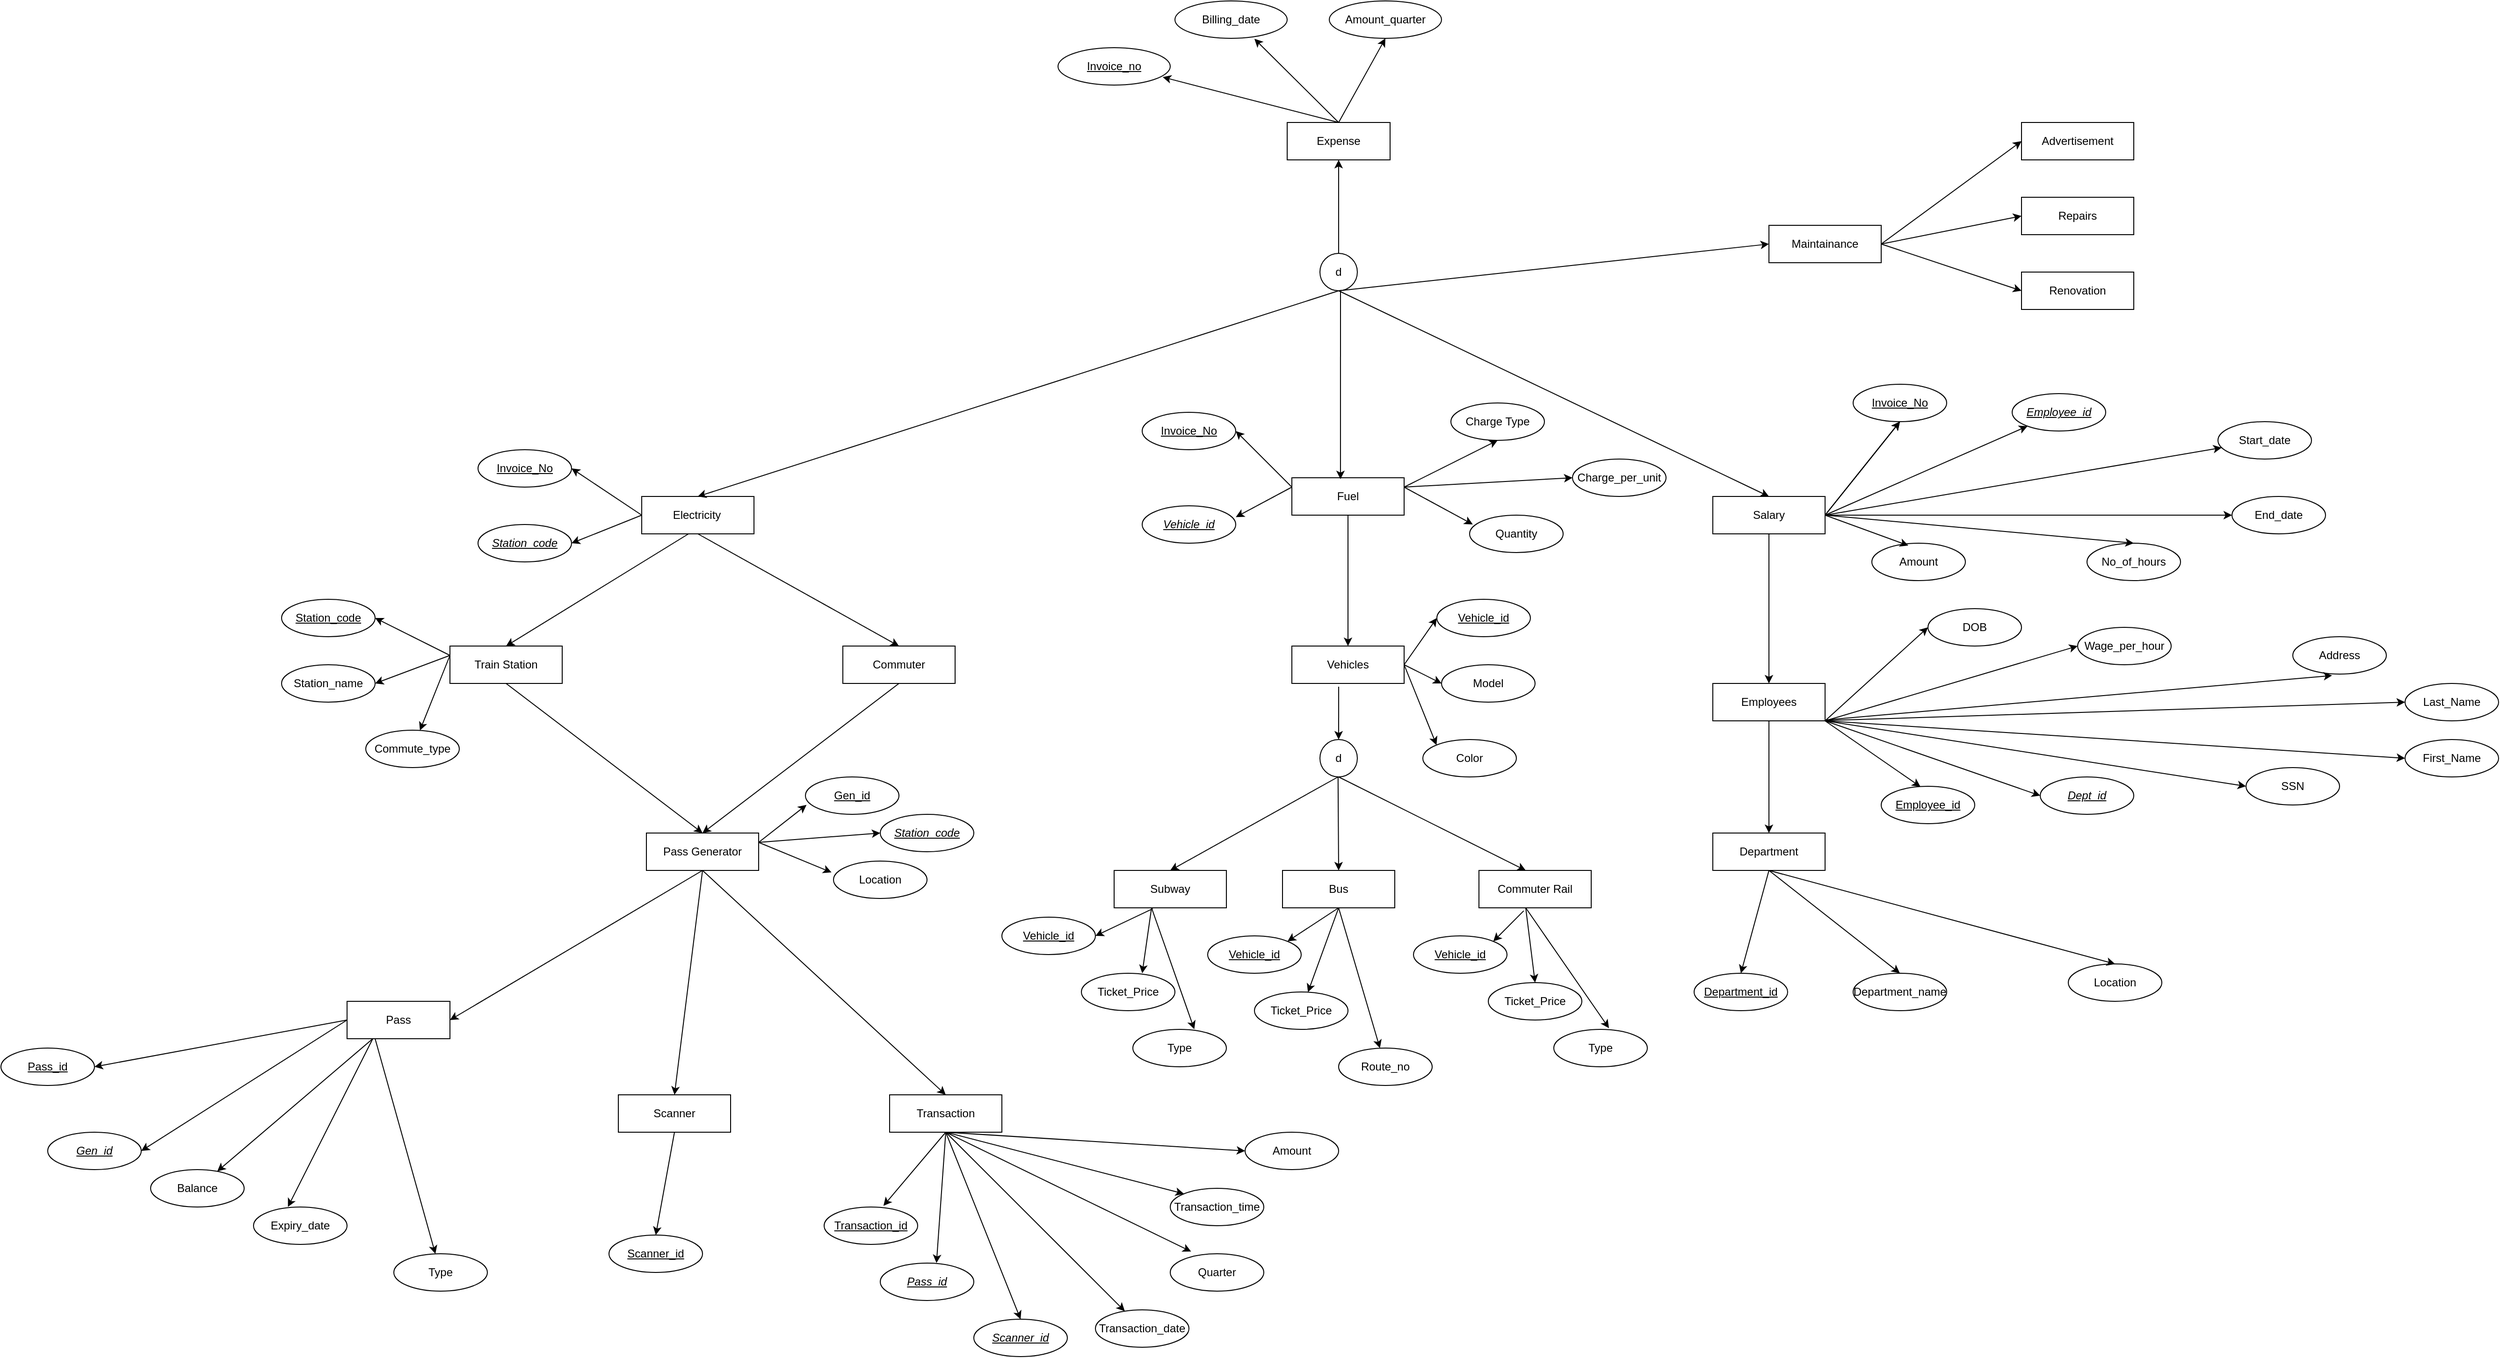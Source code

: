 <mxfile version="20.8.20" type="device"><diagram id="R2lEEEUBdFMjLlhIrx00" name="Page-1"><mxGraphModel dx="5874" dy="1771" grid="1" gridSize="10" guides="1" tooltips="1" connect="1" arrows="1" fold="1" page="1" pageScale="1" pageWidth="850" pageHeight="1100" math="0" shadow="0" extFonts="Permanent Marker^https://fonts.googleapis.com/css?family=Permanent+Marker"><root><mxCell id="0"/><mxCell id="1" parent="0"/><mxCell id="gDrKsSfGyKPNnBH46Dhy-42" value="" style="edgeStyle=orthogonalEdgeStyle;rounded=0;orthogonalLoop=1;jettySize=auto;html=1;" edge="1" parent="1" source="gDrKsSfGyKPNnBH46Dhy-2" target="gDrKsSfGyKPNnBH46Dhy-12"><mxGeometry relative="1" as="geometry"/></mxCell><mxCell id="gDrKsSfGyKPNnBH46Dhy-2" value="Salary" style="rounded=0;whiteSpace=wrap;html=1;" vertex="1" parent="1"><mxGeometry x="720" y="560" width="120" height="40" as="geometry"/></mxCell><mxCell id="gDrKsSfGyKPNnBH46Dhy-48" value="" style="edgeStyle=orthogonalEdgeStyle;rounded=0;orthogonalLoop=1;jettySize=auto;html=1;" edge="1" parent="1" source="gDrKsSfGyKPNnBH46Dhy-3" target="gDrKsSfGyKPNnBH46Dhy-11"><mxGeometry relative="1" as="geometry"/></mxCell><mxCell id="gDrKsSfGyKPNnBH46Dhy-3" value="Fuel" style="rounded=0;whiteSpace=wrap;html=1;" vertex="1" parent="1"><mxGeometry x="270" y="540" width="120" height="40" as="geometry"/></mxCell><mxCell id="gDrKsSfGyKPNnBH46Dhy-4" value="Electricity&lt;span style=&quot;white-space: pre;&quot;&gt;&#9;&lt;/span&gt;" style="rounded=0;whiteSpace=wrap;html=1;" vertex="1" parent="1"><mxGeometry x="-425" y="560" width="120" height="40" as="geometry"/></mxCell><mxCell id="gDrKsSfGyKPNnBH46Dhy-5" value="Maintainance" style="whiteSpace=wrap;html=1;" vertex="1" parent="1"><mxGeometry x="780" y="270" width="120" height="40" as="geometry"/></mxCell><mxCell id="gDrKsSfGyKPNnBH46Dhy-6" value="Train Station" style="rounded=0;whiteSpace=wrap;html=1;" vertex="1" parent="1"><mxGeometry x="-630" y="720" width="120" height="40" as="geometry"/></mxCell><mxCell id="gDrKsSfGyKPNnBH46Dhy-7" value="Commuter" style="rounded=0;whiteSpace=wrap;html=1;" vertex="1" parent="1"><mxGeometry x="-210" y="720" width="120" height="40" as="geometry"/></mxCell><mxCell id="gDrKsSfGyKPNnBH46Dhy-11" value="Vehicles" style="rounded=0;whiteSpace=wrap;html=1;" vertex="1" parent="1"><mxGeometry x="270" y="720" width="120" height="40" as="geometry"/></mxCell><mxCell id="gDrKsSfGyKPNnBH46Dhy-13" value="Commuter Rail" style="rounded=0;whiteSpace=wrap;html=1;" vertex="1" parent="1"><mxGeometry x="470" y="960" width="120" height="40" as="geometry"/></mxCell><mxCell id="gDrKsSfGyKPNnBH46Dhy-14" value="Bus" style="rounded=0;whiteSpace=wrap;html=1;" vertex="1" parent="1"><mxGeometry x="260" y="960" width="120" height="40" as="geometry"/></mxCell><mxCell id="gDrKsSfGyKPNnBH46Dhy-15" value="Subway" style="rounded=0;whiteSpace=wrap;html=1;" vertex="1" parent="1"><mxGeometry x="80" y="960" width="120" height="40" as="geometry"/></mxCell><mxCell id="gDrKsSfGyKPNnBH46Dhy-17" value="Department" style="whiteSpace=wrap;html=1;" vertex="1" parent="1"><mxGeometry x="720" y="920" width="120" height="40" as="geometry"/></mxCell><mxCell id="gDrKsSfGyKPNnBH46Dhy-18" value="Pass Generator" style="rounded=0;whiteSpace=wrap;html=1;" vertex="1" parent="1"><mxGeometry x="-420" y="920" width="120" height="40" as="geometry"/></mxCell><mxCell id="gDrKsSfGyKPNnBH46Dhy-19" value="Scanner" style="rounded=0;whiteSpace=wrap;html=1;" vertex="1" parent="1"><mxGeometry x="-450" y="1200" width="120" height="40" as="geometry"/></mxCell><mxCell id="gDrKsSfGyKPNnBH46Dhy-20" value="Transaction" style="rounded=0;whiteSpace=wrap;html=1;" vertex="1" parent="1"><mxGeometry x="-160" y="1200" width="120" height="40" as="geometry"/></mxCell><mxCell id="gDrKsSfGyKPNnBH46Dhy-22" value="Renovation" style="whiteSpace=wrap;html=1;" vertex="1" parent="1"><mxGeometry x="1050" y="320" width="120" height="40" as="geometry"/></mxCell><mxCell id="gDrKsSfGyKPNnBH46Dhy-23" value="Repairs" style="whiteSpace=wrap;html=1;" vertex="1" parent="1"><mxGeometry x="1050" y="240" width="120" height="40" as="geometry"/></mxCell><mxCell id="gDrKsSfGyKPNnBH46Dhy-24" value="Advertisement" style="whiteSpace=wrap;html=1;" vertex="1" parent="1"><mxGeometry x="1050" y="160" width="120" height="40" as="geometry"/></mxCell><mxCell id="gDrKsSfGyKPNnBH46Dhy-25" value="d" style="ellipse;whiteSpace=wrap;html=1;aspect=fixed;" vertex="1" parent="1"><mxGeometry x="300" y="300" width="40" height="40" as="geometry"/></mxCell><mxCell id="gDrKsSfGyKPNnBH46Dhy-26" value="" style="endArrow=classic;html=1;rounded=0;exitX=0.5;exitY=0;exitDx=0;exitDy=0;entryX=0.5;entryY=1;entryDx=0;entryDy=0;" edge="1" parent="1" source="gDrKsSfGyKPNnBH46Dhy-25" target="gDrKsSfGyKPNnBH46Dhy-1"><mxGeometry width="50" height="50" relative="1" as="geometry"><mxPoint x="460" y="600" as="sourcePoint"/><mxPoint x="320" y="280" as="targetPoint"/></mxGeometry></mxCell><mxCell id="gDrKsSfGyKPNnBH46Dhy-27" value="" style="endArrow=classic;html=1;rounded=0;exitX=0.5;exitY=1;exitDx=0;exitDy=0;entryX=0.5;entryY=0;entryDx=0;entryDy=0;" edge="1" parent="1" source="gDrKsSfGyKPNnBH46Dhy-25" target="gDrKsSfGyKPNnBH46Dhy-4"><mxGeometry width="50" height="50" relative="1" as="geometry"><mxPoint x="460" y="600" as="sourcePoint"/><mxPoint x="510" y="550" as="targetPoint"/></mxGeometry></mxCell><mxCell id="gDrKsSfGyKPNnBH46Dhy-28" value="" style="endArrow=classic;html=1;rounded=0;entryX=0.433;entryY=0.037;entryDx=0;entryDy=0;entryPerimeter=0;" edge="1" parent="1" target="gDrKsSfGyKPNnBH46Dhy-3"><mxGeometry width="50" height="50" relative="1" as="geometry"><mxPoint x="322" y="340" as="sourcePoint"/><mxPoint x="510" y="550" as="targetPoint"/></mxGeometry></mxCell><mxCell id="gDrKsSfGyKPNnBH46Dhy-29" value="" style="endArrow=classic;html=1;rounded=0;exitX=0.5;exitY=1;exitDx=0;exitDy=0;entryX=0.5;entryY=0;entryDx=0;entryDy=0;" edge="1" parent="1" source="gDrKsSfGyKPNnBH46Dhy-25" target="gDrKsSfGyKPNnBH46Dhy-2"><mxGeometry width="50" height="50" relative="1" as="geometry"><mxPoint x="460" y="600" as="sourcePoint"/><mxPoint x="510" y="550" as="targetPoint"/></mxGeometry></mxCell><mxCell id="gDrKsSfGyKPNnBH46Dhy-30" value="" style="endArrow=classic;html=1;rounded=0;exitX=0.417;exitY=1;exitDx=0;exitDy=0;exitPerimeter=0;entryX=0.5;entryY=0;entryDx=0;entryDy=0;" edge="1" parent="1" source="gDrKsSfGyKPNnBH46Dhy-4" target="gDrKsSfGyKPNnBH46Dhy-6"><mxGeometry width="50" height="50" relative="1" as="geometry"><mxPoint x="460" y="690" as="sourcePoint"/><mxPoint x="510" y="640" as="targetPoint"/></mxGeometry></mxCell><mxCell id="gDrKsSfGyKPNnBH46Dhy-31" value="" style="endArrow=classic;html=1;rounded=0;exitX=0.5;exitY=1;exitDx=0;exitDy=0;entryX=0.5;entryY=0;entryDx=0;entryDy=0;" edge="1" parent="1" source="gDrKsSfGyKPNnBH46Dhy-4" target="gDrKsSfGyKPNnBH46Dhy-7"><mxGeometry width="50" height="50" relative="1" as="geometry"><mxPoint x="-156.04" y="600.48" as="sourcePoint"/><mxPoint x="-18" y="720" as="targetPoint"/></mxGeometry></mxCell><mxCell id="gDrKsSfGyKPNnBH46Dhy-32" value="" style="endArrow=classic;html=1;rounded=0;exitX=0.5;exitY=1;exitDx=0;exitDy=0;entryX=0.5;entryY=0;entryDx=0;entryDy=0;" edge="1" parent="1" source="gDrKsSfGyKPNnBH46Dhy-6" target="gDrKsSfGyKPNnBH46Dhy-18"><mxGeometry width="50" height="50" relative="1" as="geometry"><mxPoint x="-150" y="610" as="sourcePoint"/><mxPoint x="-250" y="730" as="targetPoint"/></mxGeometry></mxCell><mxCell id="gDrKsSfGyKPNnBH46Dhy-33" value="" style="endArrow=classic;html=1;rounded=0;exitX=0.5;exitY=1;exitDx=0;exitDy=0;entryX=0.5;entryY=0;entryDx=0;entryDy=0;" edge="1" parent="1" source="gDrKsSfGyKPNnBH46Dhy-7" target="gDrKsSfGyKPNnBH46Dhy-18"><mxGeometry width="50" height="50" relative="1" as="geometry"><mxPoint x="-20" y="760" as="sourcePoint"/><mxPoint x="-120" y="880" as="targetPoint"/></mxGeometry></mxCell><mxCell id="gDrKsSfGyKPNnBH46Dhy-35" value="" style="endArrow=classic;html=1;rounded=0;exitX=0.5;exitY=1;exitDx=0;exitDy=0;entryX=0.5;entryY=0;entryDx=0;entryDy=0;" edge="1" parent="1" source="gDrKsSfGyKPNnBH46Dhy-18" target="gDrKsSfGyKPNnBH46Dhy-20"><mxGeometry width="50" height="50" relative="1" as="geometry"><mxPoint x="-110" y="960" as="sourcePoint"/><mxPoint x="-230" y="1120" as="targetPoint"/></mxGeometry></mxCell><mxCell id="gDrKsSfGyKPNnBH46Dhy-36" value="d" style="ellipse;whiteSpace=wrap;html=1;aspect=fixed;" vertex="1" parent="1"><mxGeometry x="300" y="820" width="40" height="40" as="geometry"/></mxCell><mxCell id="gDrKsSfGyKPNnBH46Dhy-37" value="" style="endArrow=classic;html=1;rounded=0;exitX=0.417;exitY=1.088;exitDx=0;exitDy=0;exitPerimeter=0;entryX=0.5;entryY=0;entryDx=0;entryDy=0;" edge="1" parent="1" source="gDrKsSfGyKPNnBH46Dhy-11" target="gDrKsSfGyKPNnBH46Dhy-36"><mxGeometry width="50" height="50" relative="1" as="geometry"><mxPoint x="470" y="1010" as="sourcePoint"/><mxPoint x="520" y="960" as="targetPoint"/></mxGeometry></mxCell><mxCell id="gDrKsSfGyKPNnBH46Dhy-38" value="" style="endArrow=classic;html=1;rounded=0;exitX=0.417;exitY=1.088;exitDx=0;exitDy=0;exitPerimeter=0;entryX=0.5;entryY=0;entryDx=0;entryDy=0;" edge="1" parent="1" target="gDrKsSfGyKPNnBH46Dhy-14"><mxGeometry width="50" height="50" relative="1" as="geometry"><mxPoint x="319.38" y="860" as="sourcePoint"/><mxPoint x="319.38" y="916" as="targetPoint"/></mxGeometry></mxCell><mxCell id="gDrKsSfGyKPNnBH46Dhy-40" value="" style="endArrow=classic;html=1;rounded=0;exitX=0.417;exitY=1.088;exitDx=0;exitDy=0;exitPerimeter=0;entryX=0.5;entryY=0;entryDx=0;entryDy=0;" edge="1" parent="1" target="gDrKsSfGyKPNnBH46Dhy-15"><mxGeometry width="50" height="50" relative="1" as="geometry"><mxPoint x="319.38" y="860" as="sourcePoint"/><mxPoint x="319.38" y="916" as="targetPoint"/></mxGeometry></mxCell><mxCell id="gDrKsSfGyKPNnBH46Dhy-41" value="" style="endArrow=classic;html=1;rounded=0;" edge="1" parent="1"><mxGeometry width="50" height="50" relative="1" as="geometry"><mxPoint x="320" y="860" as="sourcePoint"/><mxPoint x="520" y="960" as="targetPoint"/></mxGeometry></mxCell><mxCell id="gDrKsSfGyKPNnBH46Dhy-43" value="" style="edgeStyle=orthogonalEdgeStyle;rounded=0;orthogonalLoop=1;jettySize=auto;html=1;entryX=0.5;entryY=0;entryDx=0;entryDy=0;startArrow=none;" edge="1" parent="1" source="gDrKsSfGyKPNnBH46Dhy-12" target="gDrKsSfGyKPNnBH46Dhy-17"><mxGeometry relative="1" as="geometry"><mxPoint x="779.38" y="760" as="sourcePoint"/><mxPoint x="779.38" y="880" as="targetPoint"/></mxGeometry></mxCell><mxCell id="gDrKsSfGyKPNnBH46Dhy-44" value="" style="endArrow=classic;html=1;rounded=0;exitX=0.5;exitY=1;exitDx=0;exitDy=0;entryX=0;entryY=0.5;entryDx=0;entryDy=0;" edge="1" parent="1" source="gDrKsSfGyKPNnBH46Dhy-25" target="gDrKsSfGyKPNnBH46Dhy-5"><mxGeometry width="50" height="50" relative="1" as="geometry"><mxPoint x="330" y="450" as="sourcePoint"/><mxPoint x="790" y="570" as="targetPoint"/></mxGeometry></mxCell><mxCell id="gDrKsSfGyKPNnBH46Dhy-45" value="" style="endArrow=classic;html=1;rounded=0;exitX=1;exitY=0.5;exitDx=0;exitDy=0;entryX=0;entryY=0.5;entryDx=0;entryDy=0;" edge="1" parent="1" source="gDrKsSfGyKPNnBH46Dhy-5" target="gDrKsSfGyKPNnBH46Dhy-24"><mxGeometry width="50" height="50" relative="1" as="geometry"><mxPoint x="470" y="580" as="sourcePoint"/><mxPoint x="520" y="530" as="targetPoint"/></mxGeometry></mxCell><mxCell id="gDrKsSfGyKPNnBH46Dhy-46" value="" style="endArrow=classic;html=1;rounded=0;exitX=1;exitY=0.5;exitDx=0;exitDy=0;entryX=0;entryY=0.5;entryDx=0;entryDy=0;" edge="1" parent="1" source="gDrKsSfGyKPNnBH46Dhy-5" target="gDrKsSfGyKPNnBH46Dhy-22"><mxGeometry width="50" height="50" relative="1" as="geometry"><mxPoint x="890" y="430" as="sourcePoint"/><mxPoint x="1010" y="310" as="targetPoint"/></mxGeometry></mxCell><mxCell id="gDrKsSfGyKPNnBH46Dhy-47" value="" style="endArrow=classic;html=1;rounded=0;entryX=0;entryY=0.5;entryDx=0;entryDy=0;exitX=1;exitY=0.5;exitDx=0;exitDy=0;" edge="1" parent="1" source="gDrKsSfGyKPNnBH46Dhy-5" target="gDrKsSfGyKPNnBH46Dhy-23"><mxGeometry width="50" height="50" relative="1" as="geometry"><mxPoint x="900" y="320" as="sourcePoint"/><mxPoint x="1020" y="320" as="targetPoint"/></mxGeometry></mxCell><mxCell id="gDrKsSfGyKPNnBH46Dhy-49" value="&lt;u&gt;Invoice_no&lt;/u&gt;" style="ellipse;whiteSpace=wrap;html=1;" vertex="1" parent="1"><mxGeometry x="20" y="80" width="120" height="40" as="geometry"/></mxCell><mxCell id="gDrKsSfGyKPNnBH46Dhy-50" value="Billing_date" style="ellipse;whiteSpace=wrap;html=1;" vertex="1" parent="1"><mxGeometry x="145" y="30" width="120" height="40" as="geometry"/></mxCell><mxCell id="gDrKsSfGyKPNnBH46Dhy-51" value="Amount_quarter" style="ellipse;whiteSpace=wrap;html=1;" vertex="1" parent="1"><mxGeometry x="310" y="30" width="120" height="40" as="geometry"/></mxCell><mxCell id="gDrKsSfGyKPNnBH46Dhy-56" value="" style="endArrow=classic;html=1;rounded=0;exitX=0.5;exitY=0;exitDx=0;exitDy=0;entryX=0.933;entryY=0.787;entryDx=0;entryDy=0;entryPerimeter=0;" edge="1" parent="1" source="gDrKsSfGyKPNnBH46Dhy-1" target="gDrKsSfGyKPNnBH46Dhy-49"><mxGeometry width="50" height="50" relative="1" as="geometry"><mxPoint x="400" y="330" as="sourcePoint"/><mxPoint x="450" y="280" as="targetPoint"/></mxGeometry></mxCell><mxCell id="gDrKsSfGyKPNnBH46Dhy-57" value="" style="endArrow=classic;html=1;rounded=0;entryX=0.708;entryY=1.012;entryDx=0;entryDy=0;entryPerimeter=0;exitX=0.5;exitY=0;exitDx=0;exitDy=0;" edge="1" parent="1" source="gDrKsSfGyKPNnBH46Dhy-1" target="gDrKsSfGyKPNnBH46Dhy-50"><mxGeometry width="50" height="50" relative="1" as="geometry"><mxPoint x="330" y="240" as="sourcePoint"/><mxPoint x="450" y="280" as="targetPoint"/></mxGeometry></mxCell><mxCell id="gDrKsSfGyKPNnBH46Dhy-58" value="" style="endArrow=classic;html=1;rounded=0;entryX=0.5;entryY=1;entryDx=0;entryDy=0;startArrow=none;exitX=0.5;exitY=0;exitDx=0;exitDy=0;" edge="1" parent="1" source="gDrKsSfGyKPNnBH46Dhy-1" target="gDrKsSfGyKPNnBH46Dhy-51"><mxGeometry width="50" height="50" relative="1" as="geometry"><mxPoint x="330" y="240" as="sourcePoint"/><mxPoint x="450" y="280" as="targetPoint"/></mxGeometry></mxCell><mxCell id="gDrKsSfGyKPNnBH46Dhy-60" value="&lt;u&gt;Department_id&lt;/u&gt;" style="ellipse;whiteSpace=wrap;html=1;" vertex="1" parent="1"><mxGeometry x="700" y="1070" width="100" height="40" as="geometry"/></mxCell><mxCell id="gDrKsSfGyKPNnBH46Dhy-63" value="Department_name" style="ellipse;whiteSpace=wrap;html=1;" vertex="1" parent="1"><mxGeometry x="870" y="1070" width="100" height="40" as="geometry"/></mxCell><mxCell id="gDrKsSfGyKPNnBH46Dhy-64" value="Location" style="ellipse;whiteSpace=wrap;html=1;" vertex="1" parent="1"><mxGeometry x="1100" y="1060" width="100" height="40" as="geometry"/></mxCell><mxCell id="gDrKsSfGyKPNnBH46Dhy-68" value="" style="endArrow=classic;html=1;rounded=0;exitX=0.5;exitY=1;exitDx=0;exitDy=0;entryX=0.5;entryY=0;entryDx=0;entryDy=0;" edge="1" parent="1" source="gDrKsSfGyKPNnBH46Dhy-17" target="gDrKsSfGyKPNnBH46Dhy-60"><mxGeometry width="50" height="50" relative="1" as="geometry"><mxPoint x="410" y="810" as="sourcePoint"/><mxPoint x="460" y="760" as="targetPoint"/></mxGeometry></mxCell><mxCell id="gDrKsSfGyKPNnBH46Dhy-69" value="" style="endArrow=classic;html=1;rounded=0;exitX=0.5;exitY=1;exitDx=0;exitDy=0;entryX=0.5;entryY=0;entryDx=0;entryDy=0;" edge="1" parent="1" source="gDrKsSfGyKPNnBH46Dhy-17" target="gDrKsSfGyKPNnBH46Dhy-63"><mxGeometry width="50" height="50" relative="1" as="geometry"><mxPoint x="790" y="930" as="sourcePoint"/><mxPoint x="780" y="1000" as="targetPoint"/></mxGeometry></mxCell><mxCell id="gDrKsSfGyKPNnBH46Dhy-70" value="" style="endArrow=classic;html=1;rounded=0;entryX=0.5;entryY=0;entryDx=0;entryDy=0;exitX=0.5;exitY=1;exitDx=0;exitDy=0;" edge="1" parent="1" source="gDrKsSfGyKPNnBH46Dhy-17" target="gDrKsSfGyKPNnBH46Dhy-64"><mxGeometry width="50" height="50" relative="1" as="geometry"><mxPoint x="780" y="920" as="sourcePoint"/><mxPoint x="895" y="970" as="targetPoint"/></mxGeometry></mxCell><mxCell id="gDrKsSfGyKPNnBH46Dhy-71" value="Address" style="ellipse;whiteSpace=wrap;html=1;" vertex="1" parent="1"><mxGeometry x="1340" y="710" width="100" height="40" as="geometry"/></mxCell><mxCell id="gDrKsSfGyKPNnBH46Dhy-72" value="Wage_per_hour" style="ellipse;whiteSpace=wrap;html=1;" vertex="1" parent="1"><mxGeometry x="1110" y="700" width="100" height="40" as="geometry"/></mxCell><mxCell id="gDrKsSfGyKPNnBH46Dhy-73" value="DOB" style="ellipse;whiteSpace=wrap;html=1;" vertex="1" parent="1"><mxGeometry x="950" y="680" width="100" height="40" as="geometry"/></mxCell><mxCell id="gDrKsSfGyKPNnBH46Dhy-74" value="Last_Name" style="ellipse;whiteSpace=wrap;html=1;" vertex="1" parent="1"><mxGeometry x="1460" y="760" width="100" height="40" as="geometry"/></mxCell><mxCell id="gDrKsSfGyKPNnBH46Dhy-75" value="First_Name" style="ellipse;whiteSpace=wrap;html=1;" vertex="1" parent="1"><mxGeometry x="1460" y="820" width="100" height="40" as="geometry"/></mxCell><mxCell id="gDrKsSfGyKPNnBH46Dhy-76" value="SSN" style="ellipse;whiteSpace=wrap;html=1;" vertex="1" parent="1"><mxGeometry x="1290" y="850" width="100" height="40" as="geometry"/></mxCell><mxCell id="gDrKsSfGyKPNnBH46Dhy-77" value="&lt;i&gt;&lt;u&gt;Dept_id&lt;/u&gt;&lt;/i&gt;" style="ellipse;whiteSpace=wrap;html=1;" vertex="1" parent="1"><mxGeometry x="1070" y="860" width="100" height="40" as="geometry"/></mxCell><mxCell id="gDrKsSfGyKPNnBH46Dhy-78" value="&lt;u&gt;Employee_id&lt;/u&gt;" style="ellipse;whiteSpace=wrap;html=1;" vertex="1" parent="1"><mxGeometry x="900" y="870" width="100" height="40" as="geometry"/></mxCell><mxCell id="gDrKsSfGyKPNnBH46Dhy-80" value="" style="endArrow=classic;html=1;rounded=0;exitX=1;exitY=1;exitDx=0;exitDy=0;entryX=0.42;entryY=0.013;entryDx=0;entryDy=0;entryPerimeter=0;" edge="1" parent="1" source="gDrKsSfGyKPNnBH46Dhy-12" target="gDrKsSfGyKPNnBH46Dhy-78"><mxGeometry width="50" height="50" relative="1" as="geometry"><mxPoint x="1230" y="790" as="sourcePoint"/><mxPoint x="1280" y="740" as="targetPoint"/></mxGeometry></mxCell><mxCell id="gDrKsSfGyKPNnBH46Dhy-81" value="" style="endArrow=classic;html=1;rounded=0;exitX=1;exitY=1;exitDx=0;exitDy=0;entryX=0;entryY=0.5;entryDx=0;entryDy=0;" edge="1" parent="1" source="gDrKsSfGyKPNnBH46Dhy-12" target="gDrKsSfGyKPNnBH46Dhy-73"><mxGeometry width="50" height="50" relative="1" as="geometry"><mxPoint x="1230" y="790" as="sourcePoint"/><mxPoint x="1280" y="740" as="targetPoint"/></mxGeometry></mxCell><mxCell id="gDrKsSfGyKPNnBH46Dhy-82" value="" style="endArrow=classic;html=1;rounded=0;exitX=1;exitY=1;exitDx=0;exitDy=0;entryX=0;entryY=0.5;entryDx=0;entryDy=0;" edge="1" parent="1" source="gDrKsSfGyKPNnBH46Dhy-12" target="gDrKsSfGyKPNnBH46Dhy-72"><mxGeometry width="50" height="50" relative="1" as="geometry"><mxPoint x="830" y="790" as="sourcePoint"/><mxPoint x="1080" y="680" as="targetPoint"/></mxGeometry></mxCell><mxCell id="gDrKsSfGyKPNnBH46Dhy-83" value="" style="endArrow=classic;html=1;rounded=0;entryX=0.42;entryY=1.038;entryDx=0;entryDy=0;entryPerimeter=0;" edge="1" parent="1" target="gDrKsSfGyKPNnBH46Dhy-71"><mxGeometry width="50" height="50" relative="1" as="geometry"><mxPoint x="830" y="800" as="sourcePoint"/><mxPoint x="920" y="670" as="targetPoint"/></mxGeometry></mxCell><mxCell id="gDrKsSfGyKPNnBH46Dhy-84" value="" style="endArrow=classic;html=1;rounded=0;entryX=0;entryY=0.5;entryDx=0;entryDy=0;exitX=1;exitY=1;exitDx=0;exitDy=0;" edge="1" parent="1" source="gDrKsSfGyKPNnBH46Dhy-12" target="gDrKsSfGyKPNnBH46Dhy-77"><mxGeometry width="50" height="50" relative="1" as="geometry"><mxPoint x="830" y="800" as="sourcePoint"/><mxPoint x="920" y="670" as="targetPoint"/></mxGeometry></mxCell><mxCell id="gDrKsSfGyKPNnBH46Dhy-85" value="" style="endArrow=classic;html=1;rounded=0;exitX=1;exitY=1;exitDx=0;exitDy=0;entryX=0;entryY=0.5;entryDx=0;entryDy=0;" edge="1" parent="1" source="gDrKsSfGyKPNnBH46Dhy-12" target="gDrKsSfGyKPNnBH46Dhy-76"><mxGeometry width="50" height="50" relative="1" as="geometry"><mxPoint x="870" y="720" as="sourcePoint"/><mxPoint x="920" y="670" as="targetPoint"/></mxGeometry></mxCell><mxCell id="gDrKsSfGyKPNnBH46Dhy-86" value="" style="endArrow=classic;html=1;rounded=0;exitX=1;exitY=1;exitDx=0;exitDy=0;entryX=0;entryY=0.5;entryDx=0;entryDy=0;" edge="1" parent="1" source="gDrKsSfGyKPNnBH46Dhy-12" target="gDrKsSfGyKPNnBH46Dhy-75"><mxGeometry width="50" height="50" relative="1" as="geometry"><mxPoint x="870" y="720" as="sourcePoint"/><mxPoint x="920" y="670" as="targetPoint"/></mxGeometry></mxCell><mxCell id="gDrKsSfGyKPNnBH46Dhy-87" value="" style="endArrow=classic;html=1;rounded=0;entryX=0;entryY=0.5;entryDx=0;entryDy=0;" edge="1" parent="1" target="gDrKsSfGyKPNnBH46Dhy-74"><mxGeometry width="50" height="50" relative="1" as="geometry"><mxPoint x="830" y="800" as="sourcePoint"/><mxPoint x="920" y="670" as="targetPoint"/></mxGeometry></mxCell><mxCell id="gDrKsSfGyKPNnBH46Dhy-88" style="edgeStyle=orthogonalEdgeStyle;rounded=0;orthogonalLoop=1;jettySize=auto;html=1;exitX=0.5;exitY=1;exitDx=0;exitDy=0;" edge="1" parent="1" source="gDrKsSfGyKPNnBH46Dhy-23" target="gDrKsSfGyKPNnBH46Dhy-23"><mxGeometry relative="1" as="geometry"/></mxCell><mxCell id="gDrKsSfGyKPNnBH46Dhy-89" value="" style="edgeStyle=orthogonalEdgeStyle;rounded=0;orthogonalLoop=1;jettySize=auto;html=1;entryX=0.5;entryY=0;entryDx=0;entryDy=0;endArrow=none;" edge="1" parent="1" target="gDrKsSfGyKPNnBH46Dhy-12"><mxGeometry relative="1" as="geometry"><mxPoint x="779.38" y="760" as="sourcePoint"/><mxPoint x="780" y="920" as="targetPoint"/></mxGeometry></mxCell><mxCell id="gDrKsSfGyKPNnBH46Dhy-12" value="Employees" style="rounded=0;whiteSpace=wrap;html=1;" vertex="1" parent="1"><mxGeometry x="720" y="760" width="120" height="40" as="geometry"/></mxCell><mxCell id="gDrKsSfGyKPNnBH46Dhy-90" value="&lt;u&gt;Invoice_No&lt;/u&gt;" style="ellipse;whiteSpace=wrap;html=1;" vertex="1" parent="1"><mxGeometry x="870" y="440" width="100" height="40" as="geometry"/></mxCell><mxCell id="gDrKsSfGyKPNnBH46Dhy-91" value="End_date" style="ellipse;whiteSpace=wrap;html=1;" vertex="1" parent="1"><mxGeometry x="1275" y="560" width="100" height="40" as="geometry"/></mxCell><mxCell id="gDrKsSfGyKPNnBH46Dhy-92" value="No_of_hours" style="ellipse;whiteSpace=wrap;html=1;" vertex="1" parent="1"><mxGeometry x="1120" y="610" width="100" height="40" as="geometry"/></mxCell><mxCell id="gDrKsSfGyKPNnBH46Dhy-93" value="Amount" style="ellipse;whiteSpace=wrap;html=1;" vertex="1" parent="1"><mxGeometry x="890" y="610" width="100" height="40" as="geometry"/></mxCell><mxCell id="gDrKsSfGyKPNnBH46Dhy-94" value="Start_date" style="ellipse;whiteSpace=wrap;html=1;" vertex="1" parent="1"><mxGeometry x="1260" y="480" width="100" height="40" as="geometry"/></mxCell><mxCell id="gDrKsSfGyKPNnBH46Dhy-95" value="&lt;i&gt;&lt;u&gt;Employee_id&lt;/u&gt;&lt;/i&gt;" style="ellipse;whiteSpace=wrap;html=1;" vertex="1" parent="1"><mxGeometry x="1040" y="450" width="100" height="40" as="geometry"/></mxCell><mxCell id="gDrKsSfGyKPNnBH46Dhy-96" value="" style="endArrow=classic;html=1;rounded=0;exitX=1;exitY=0.5;exitDx=0;exitDy=0;entryX=0.39;entryY=0.062;entryDx=0;entryDy=0;entryPerimeter=0;" edge="1" parent="1" source="gDrKsSfGyKPNnBH46Dhy-2" target="gDrKsSfGyKPNnBH46Dhy-93"><mxGeometry width="50" height="50" relative="1" as="geometry"><mxPoint x="850" y="810" as="sourcePoint"/><mxPoint x="960" y="710" as="targetPoint"/></mxGeometry></mxCell><mxCell id="gDrKsSfGyKPNnBH46Dhy-97" value="" style="endArrow=classic;html=1;rounded=0;exitX=1;exitY=0.5;exitDx=0;exitDy=0;entryX=0.5;entryY=1;entryDx=0;entryDy=0;" edge="1" parent="1" source="gDrKsSfGyKPNnBH46Dhy-2" target="gDrKsSfGyKPNnBH46Dhy-90"><mxGeometry width="50" height="50" relative="1" as="geometry"><mxPoint x="870" y="530" as="sourcePoint"/><mxPoint x="920" y="480" as="targetPoint"/></mxGeometry></mxCell><mxCell id="gDrKsSfGyKPNnBH46Dhy-98" value="" style="endArrow=classic;html=1;rounded=0;exitX=1;exitY=0.5;exitDx=0;exitDy=0;" edge="1" parent="1" source="gDrKsSfGyKPNnBH46Dhy-2" target="gDrKsSfGyKPNnBH46Dhy-95"><mxGeometry width="50" height="50" relative="1" as="geometry"><mxPoint x="860" y="820" as="sourcePoint"/><mxPoint x="970" y="720" as="targetPoint"/></mxGeometry></mxCell><mxCell id="gDrKsSfGyKPNnBH46Dhy-99" value="" style="endArrow=classic;html=1;rounded=0;" edge="1" parent="1" target="gDrKsSfGyKPNnBH46Dhy-94"><mxGeometry width="50" height="50" relative="1" as="geometry"><mxPoint x="840" y="580" as="sourcePoint"/><mxPoint x="920" y="480" as="targetPoint"/></mxGeometry></mxCell><mxCell id="gDrKsSfGyKPNnBH46Dhy-100" value="" style="endArrow=classic;html=1;rounded=0;exitX=1;exitY=0.5;exitDx=0;exitDy=0;" edge="1" parent="1" source="gDrKsSfGyKPNnBH46Dhy-2"><mxGeometry width="50" height="50" relative="1" as="geometry"><mxPoint x="870" y="530" as="sourcePoint"/><mxPoint x="920" y="480" as="targetPoint"/></mxGeometry></mxCell><mxCell id="gDrKsSfGyKPNnBH46Dhy-101" value="" style="endArrow=classic;html=1;rounded=0;entryX=0;entryY=0.5;entryDx=0;entryDy=0;" edge="1" parent="1" target="gDrKsSfGyKPNnBH46Dhy-91"><mxGeometry width="50" height="50" relative="1" as="geometry"><mxPoint x="840" y="580" as="sourcePoint"/><mxPoint x="920" y="480" as="targetPoint"/></mxGeometry></mxCell><mxCell id="gDrKsSfGyKPNnBH46Dhy-102" value="" style="endArrow=classic;html=1;rounded=0;" edge="1" parent="1"><mxGeometry width="50" height="50" relative="1" as="geometry"><mxPoint x="840" y="580" as="sourcePoint"/><mxPoint x="920" y="480" as="targetPoint"/></mxGeometry></mxCell><mxCell id="gDrKsSfGyKPNnBH46Dhy-103" value="" style="endArrow=classic;html=1;rounded=0;entryX=0.5;entryY=0;entryDx=0;entryDy=0;" edge="1" parent="1" target="gDrKsSfGyKPNnBH46Dhy-92"><mxGeometry width="50" height="50" relative="1" as="geometry"><mxPoint x="840" y="580" as="sourcePoint"/><mxPoint x="920" y="480" as="targetPoint"/></mxGeometry></mxCell><mxCell id="gDrKsSfGyKPNnBH46Dhy-104" value="Type" style="ellipse;whiteSpace=wrap;html=1;" vertex="1" parent="1"><mxGeometry x="100" y="1130" width="100" height="40" as="geometry"/></mxCell><mxCell id="gDrKsSfGyKPNnBH46Dhy-105" value="Ticket_Price" style="ellipse;whiteSpace=wrap;html=1;" vertex="1" parent="1"><mxGeometry x="45" y="1070" width="100" height="40" as="geometry"/></mxCell><mxCell id="gDrKsSfGyKPNnBH46Dhy-106" value="&lt;u&gt;Vehicle_id&lt;/u&gt;" style="ellipse;whiteSpace=wrap;html=1;" vertex="1" parent="1"><mxGeometry x="-40" y="1010" width="100" height="40" as="geometry"/></mxCell><mxCell id="gDrKsSfGyKPNnBH46Dhy-107" value="Route_no" style="ellipse;whiteSpace=wrap;html=1;" vertex="1" parent="1"><mxGeometry x="320" y="1150" width="100" height="40" as="geometry"/></mxCell><mxCell id="gDrKsSfGyKPNnBH46Dhy-109" value="&lt;u&gt;Vehicle_id&lt;/u&gt;" style="ellipse;whiteSpace=wrap;html=1;" vertex="1" parent="1"><mxGeometry x="180" y="1030" width="100" height="40" as="geometry"/></mxCell><mxCell id="gDrKsSfGyKPNnBH46Dhy-110" value="Type" style="ellipse;whiteSpace=wrap;html=1;" vertex="1" parent="1"><mxGeometry x="550" y="1130" width="100" height="40" as="geometry"/></mxCell><mxCell id="gDrKsSfGyKPNnBH46Dhy-112" value="&lt;u&gt;Vehicle_id&lt;/u&gt;" style="ellipse;whiteSpace=wrap;html=1;" vertex="1" parent="1"><mxGeometry x="400" y="1030" width="100" height="40" as="geometry"/></mxCell><mxCell id="gDrKsSfGyKPNnBH46Dhy-114" value="Ticket_Price" style="ellipse;whiteSpace=wrap;html=1;" vertex="1" parent="1"><mxGeometry x="230" y="1090" width="100" height="40" as="geometry"/></mxCell><mxCell id="gDrKsSfGyKPNnBH46Dhy-115" value="Ticket_Price" style="ellipse;whiteSpace=wrap;html=1;" vertex="1" parent="1"><mxGeometry x="480" y="1080" width="100" height="40" as="geometry"/></mxCell><mxCell id="gDrKsSfGyKPNnBH46Dhy-116" value="" style="endArrow=classic;html=1;rounded=0;exitX=0.344;exitY=1.024;exitDx=0;exitDy=0;exitPerimeter=0;entryX=1;entryY=0.5;entryDx=0;entryDy=0;" edge="1" parent="1" source="gDrKsSfGyKPNnBH46Dhy-15" target="gDrKsSfGyKPNnBH46Dhy-106"><mxGeometry width="50" height="50" relative="1" as="geometry"><mxPoint x="370" y="1080" as="sourcePoint"/><mxPoint x="420" y="1030" as="targetPoint"/></mxGeometry></mxCell><mxCell id="gDrKsSfGyKPNnBH46Dhy-117" value="" style="endArrow=classic;html=1;rounded=0;" edge="1" parent="1"><mxGeometry width="50" height="50" relative="1" as="geometry"><mxPoint x="120" y="1000" as="sourcePoint"/><mxPoint x="110" y="1070" as="targetPoint"/></mxGeometry></mxCell><mxCell id="gDrKsSfGyKPNnBH46Dhy-118" value="" style="endArrow=classic;html=1;rounded=0;entryX=0.657;entryY=-0.003;entryDx=0;entryDy=0;entryPerimeter=0;" edge="1" parent="1" target="gDrKsSfGyKPNnBH46Dhy-104"><mxGeometry width="50" height="50" relative="1" as="geometry"><mxPoint x="120" y="1000" as="sourcePoint"/><mxPoint x="420" y="1030" as="targetPoint"/></mxGeometry></mxCell><mxCell id="gDrKsSfGyKPNnBH46Dhy-119" value="" style="endArrow=classic;html=1;rounded=0;exitX=0.5;exitY=1;exitDx=0;exitDy=0;entryX=1;entryY=0;entryDx=0;entryDy=0;" edge="1" parent="1" source="gDrKsSfGyKPNnBH46Dhy-14" target="gDrKsSfGyKPNnBH46Dhy-109"><mxGeometry width="50" height="50" relative="1" as="geometry"><mxPoint x="370" y="1080" as="sourcePoint"/><mxPoint x="420" y="1030" as="targetPoint"/></mxGeometry></mxCell><mxCell id="gDrKsSfGyKPNnBH46Dhy-120" value="" style="endArrow=classic;html=1;rounded=0;exitX=0.5;exitY=1;exitDx=0;exitDy=0;" edge="1" parent="1" source="gDrKsSfGyKPNnBH46Dhy-14" target="gDrKsSfGyKPNnBH46Dhy-114"><mxGeometry width="50" height="50" relative="1" as="geometry"><mxPoint x="370" y="1080" as="sourcePoint"/><mxPoint x="420" y="1030" as="targetPoint"/></mxGeometry></mxCell><mxCell id="gDrKsSfGyKPNnBH46Dhy-121" value="" style="endArrow=classic;html=1;rounded=0;" edge="1" parent="1" target="gDrKsSfGyKPNnBH46Dhy-107"><mxGeometry width="50" height="50" relative="1" as="geometry"><mxPoint x="320" y="1000" as="sourcePoint"/><mxPoint x="420" y="1030" as="targetPoint"/></mxGeometry></mxCell><mxCell id="gDrKsSfGyKPNnBH46Dhy-122" value="" style="endArrow=classic;html=1;rounded=0;exitX=0.399;exitY=1.08;exitDx=0;exitDy=0;exitPerimeter=0;entryX=1;entryY=0;entryDx=0;entryDy=0;" edge="1" parent="1" source="gDrKsSfGyKPNnBH46Dhy-13" target="gDrKsSfGyKPNnBH46Dhy-112"><mxGeometry width="50" height="50" relative="1" as="geometry"><mxPoint x="520" y="1010" as="sourcePoint"/><mxPoint x="420" y="1030" as="targetPoint"/></mxGeometry></mxCell><mxCell id="gDrKsSfGyKPNnBH46Dhy-123" value="" style="endArrow=classic;html=1;rounded=0;entryX=0.5;entryY=0;entryDx=0;entryDy=0;" edge="1" parent="1" target="gDrKsSfGyKPNnBH46Dhy-115"><mxGeometry width="50" height="50" relative="1" as="geometry"><mxPoint x="520" y="1000" as="sourcePoint"/><mxPoint x="420" y="1030" as="targetPoint"/></mxGeometry></mxCell><mxCell id="gDrKsSfGyKPNnBH46Dhy-124" value="" style="endArrow=classic;html=1;rounded=0;entryX=0.59;entryY=-0.031;entryDx=0;entryDy=0;entryPerimeter=0;" edge="1" parent="1" target="gDrKsSfGyKPNnBH46Dhy-110"><mxGeometry width="50" height="50" relative="1" as="geometry"><mxPoint x="520" y="1000" as="sourcePoint"/><mxPoint x="420" y="1030" as="targetPoint"/></mxGeometry></mxCell><mxCell id="gDrKsSfGyKPNnBH46Dhy-125" value="&lt;u&gt;Vehicle_id&lt;/u&gt;" style="ellipse;whiteSpace=wrap;html=1;" vertex="1" parent="1"><mxGeometry x="425" y="670" width="100" height="40" as="geometry"/></mxCell><mxCell id="gDrKsSfGyKPNnBH46Dhy-126" value="Color" style="ellipse;whiteSpace=wrap;html=1;" vertex="1" parent="1"><mxGeometry x="410" y="820" width="100" height="40" as="geometry"/></mxCell><mxCell id="gDrKsSfGyKPNnBH46Dhy-127" value="Model" style="ellipse;whiteSpace=wrap;html=1;" vertex="1" parent="1"><mxGeometry x="430" y="740" width="100" height="40" as="geometry"/></mxCell><mxCell id="gDrKsSfGyKPNnBH46Dhy-128" value="" style="endArrow=classic;html=1;rounded=0;exitX=1;exitY=0.5;exitDx=0;exitDy=0;entryX=0;entryY=0.5;entryDx=0;entryDy=0;" edge="1" parent="1" source="gDrKsSfGyKPNnBH46Dhy-11" target="gDrKsSfGyKPNnBH46Dhy-125"><mxGeometry width="50" height="50" relative="1" as="geometry"><mxPoint x="20" y="940" as="sourcePoint"/><mxPoint x="70" y="890" as="targetPoint"/></mxGeometry></mxCell><mxCell id="gDrKsSfGyKPNnBH46Dhy-129" value="" style="endArrow=classic;html=1;rounded=0;exitX=1;exitY=0.5;exitDx=0;exitDy=0;entryX=0;entryY=0.5;entryDx=0;entryDy=0;" edge="1" parent="1" source="gDrKsSfGyKPNnBH46Dhy-11" target="gDrKsSfGyKPNnBH46Dhy-127"><mxGeometry width="50" height="50" relative="1" as="geometry"><mxPoint x="610" y="800" as="sourcePoint"/><mxPoint x="660" y="750" as="targetPoint"/></mxGeometry></mxCell><mxCell id="gDrKsSfGyKPNnBH46Dhy-130" value="" style="endArrow=classic;html=1;rounded=0;exitX=1;exitY=0.5;exitDx=0;exitDy=0;entryX=0;entryY=0;entryDx=0;entryDy=0;" edge="1" parent="1" source="gDrKsSfGyKPNnBH46Dhy-11" target="gDrKsSfGyKPNnBH46Dhy-126"><mxGeometry width="50" height="50" relative="1" as="geometry"><mxPoint x="610" y="800" as="sourcePoint"/><mxPoint x="660" y="750" as="targetPoint"/></mxGeometry></mxCell><mxCell id="gDrKsSfGyKPNnBH46Dhy-1" value="Expense" style="rounded=0;whiteSpace=wrap;html=1;" vertex="1" parent="1"><mxGeometry x="265" y="160" width="110" height="40" as="geometry"/></mxCell><mxCell id="gDrKsSfGyKPNnBH46Dhy-132" value="&lt;u&gt;Invoice_No&lt;/u&gt;" style="ellipse;whiteSpace=wrap;html=1;" vertex="1" parent="1"><mxGeometry x="110" y="470" width="100" height="40" as="geometry"/></mxCell><mxCell id="gDrKsSfGyKPNnBH46Dhy-133" value="&lt;u&gt;&lt;i&gt;Vehicle_id&lt;/i&gt;&lt;/u&gt;" style="ellipse;whiteSpace=wrap;html=1;" vertex="1" parent="1"><mxGeometry x="110" y="570" width="100" height="40" as="geometry"/></mxCell><mxCell id="gDrKsSfGyKPNnBH46Dhy-134" value="Quantity" style="ellipse;whiteSpace=wrap;html=1;" vertex="1" parent="1"><mxGeometry x="460" y="580" width="100" height="40" as="geometry"/></mxCell><mxCell id="gDrKsSfGyKPNnBH46Dhy-135" value="Charge_per_unit" style="ellipse;whiteSpace=wrap;html=1;" vertex="1" parent="1"><mxGeometry x="570" y="520" width="100" height="40" as="geometry"/></mxCell><mxCell id="gDrKsSfGyKPNnBH46Dhy-136" value="Charge Type" style="ellipse;whiteSpace=wrap;html=1;" vertex="1" parent="1"><mxGeometry x="440" y="460" width="100" height="40" as="geometry"/></mxCell><mxCell id="gDrKsSfGyKPNnBH46Dhy-137" value="" style="endArrow=classic;html=1;rounded=0;exitX=0;exitY=0.25;exitDx=0;exitDy=0;entryX=1;entryY=0.5;entryDx=0;entryDy=0;" edge="1" parent="1" source="gDrKsSfGyKPNnBH46Dhy-3" target="gDrKsSfGyKPNnBH46Dhy-132"><mxGeometry width="50" height="50" relative="1" as="geometry"><mxPoint x="550" y="520" as="sourcePoint"/><mxPoint x="600" y="470" as="targetPoint"/></mxGeometry></mxCell><mxCell id="gDrKsSfGyKPNnBH46Dhy-138" value="" style="endArrow=classic;html=1;rounded=0;exitX=0;exitY=0.25;exitDx=0;exitDy=0;entryX=1.001;entryY=0.302;entryDx=0;entryDy=0;entryPerimeter=0;" edge="1" parent="1" source="gDrKsSfGyKPNnBH46Dhy-3" target="gDrKsSfGyKPNnBH46Dhy-133"><mxGeometry width="50" height="50" relative="1" as="geometry"><mxPoint x="550" y="520" as="sourcePoint"/><mxPoint x="600" y="470" as="targetPoint"/></mxGeometry></mxCell><mxCell id="gDrKsSfGyKPNnBH46Dhy-139" value="" style="endArrow=classic;html=1;rounded=0;exitX=1;exitY=0.25;exitDx=0;exitDy=0;entryX=0.5;entryY=1;entryDx=0;entryDy=0;" edge="1" parent="1" source="gDrKsSfGyKPNnBH46Dhy-3" target="gDrKsSfGyKPNnBH46Dhy-136"><mxGeometry width="50" height="50" relative="1" as="geometry"><mxPoint x="550" y="520" as="sourcePoint"/><mxPoint x="600" y="470" as="targetPoint"/></mxGeometry></mxCell><mxCell id="gDrKsSfGyKPNnBH46Dhy-140" value="" style="endArrow=classic;html=1;rounded=0;exitX=1;exitY=0.25;exitDx=0;exitDy=0;entryX=0;entryY=0.5;entryDx=0;entryDy=0;" edge="1" parent="1" source="gDrKsSfGyKPNnBH46Dhy-3" target="gDrKsSfGyKPNnBH46Dhy-135"><mxGeometry width="50" height="50" relative="1" as="geometry"><mxPoint x="550" y="520" as="sourcePoint"/><mxPoint x="600" y="470" as="targetPoint"/></mxGeometry></mxCell><mxCell id="gDrKsSfGyKPNnBH46Dhy-141" value="" style="endArrow=classic;html=1;rounded=0;exitX=1;exitY=0.25;exitDx=0;exitDy=0;entryX=0.034;entryY=0.247;entryDx=0;entryDy=0;entryPerimeter=0;" edge="1" parent="1" source="gDrKsSfGyKPNnBH46Dhy-3" target="gDrKsSfGyKPNnBH46Dhy-134"><mxGeometry width="50" height="50" relative="1" as="geometry"><mxPoint x="550" y="520" as="sourcePoint"/><mxPoint x="460" y="580" as="targetPoint"/></mxGeometry></mxCell><mxCell id="gDrKsSfGyKPNnBH46Dhy-142" value="" style="endArrow=classic;html=1;rounded=0;entryX=0.5;entryY=0;entryDx=0;entryDy=0;exitX=0.5;exitY=1;exitDx=0;exitDy=0;" edge="1" parent="1" source="gDrKsSfGyKPNnBH46Dhy-18" target="gDrKsSfGyKPNnBH46Dhy-19"><mxGeometry width="50" height="50" relative="1" as="geometry"><mxPoint x="-290" y="960" as="sourcePoint"/><mxPoint x="-358" y="1172" as="targetPoint"/></mxGeometry></mxCell><mxCell id="gDrKsSfGyKPNnBH46Dhy-143" value="&lt;u&gt;Invoice_No&lt;/u&gt;" style="ellipse;whiteSpace=wrap;html=1;" vertex="1" parent="1"><mxGeometry x="-600" y="510" width="100" height="40" as="geometry"/></mxCell><mxCell id="gDrKsSfGyKPNnBH46Dhy-144" value="&lt;u&gt;&lt;i&gt;Station_code&lt;/i&gt;&lt;/u&gt;" style="ellipse;whiteSpace=wrap;html=1;" vertex="1" parent="1"><mxGeometry x="-600" y="590" width="100" height="40" as="geometry"/></mxCell><mxCell id="gDrKsSfGyKPNnBH46Dhy-145" value="&lt;u&gt;Station_code&lt;/u&gt;" style="ellipse;whiteSpace=wrap;html=1;" vertex="1" parent="1"><mxGeometry x="-810" y="670" width="100" height="40" as="geometry"/></mxCell><mxCell id="gDrKsSfGyKPNnBH46Dhy-146" value="Commute_type" style="ellipse;whiteSpace=wrap;html=1;" vertex="1" parent="1"><mxGeometry x="-720" y="810" width="100" height="40" as="geometry"/></mxCell><mxCell id="gDrKsSfGyKPNnBH46Dhy-147" value="Station_name" style="ellipse;whiteSpace=wrap;html=1;" vertex="1" parent="1"><mxGeometry x="-810" y="740" width="100" height="40" as="geometry"/></mxCell><mxCell id="gDrKsSfGyKPNnBH46Dhy-148" value="" style="endArrow=classic;html=1;rounded=0;exitX=0;exitY=0.5;exitDx=0;exitDy=0;entryX=1;entryY=0.5;entryDx=0;entryDy=0;" edge="1" parent="1" source="gDrKsSfGyKPNnBH46Dhy-4" target="gDrKsSfGyKPNnBH46Dhy-143"><mxGeometry width="50" height="50" relative="1" as="geometry"><mxPoint x="-300" y="800" as="sourcePoint"/><mxPoint x="-250" y="750" as="targetPoint"/></mxGeometry></mxCell><mxCell id="gDrKsSfGyKPNnBH46Dhy-151" value="" style="endArrow=classic;html=1;rounded=0;exitX=0;exitY=0.5;exitDx=0;exitDy=0;entryX=1;entryY=0.5;entryDx=0;entryDy=0;" edge="1" parent="1" source="gDrKsSfGyKPNnBH46Dhy-4" target="gDrKsSfGyKPNnBH46Dhy-144"><mxGeometry width="50" height="50" relative="1" as="geometry"><mxPoint x="-300" y="800" as="sourcePoint"/><mxPoint x="-250" y="750" as="targetPoint"/></mxGeometry></mxCell><mxCell id="gDrKsSfGyKPNnBH46Dhy-152" value="" style="endArrow=classic;html=1;rounded=0;exitX=0;exitY=0.25;exitDx=0;exitDy=0;entryX=1;entryY=0.5;entryDx=0;entryDy=0;" edge="1" parent="1" source="gDrKsSfGyKPNnBH46Dhy-6" target="gDrKsSfGyKPNnBH46Dhy-145"><mxGeometry width="50" height="50" relative="1" as="geometry"><mxPoint x="-300" y="800" as="sourcePoint"/><mxPoint x="-250" y="750" as="targetPoint"/></mxGeometry></mxCell><mxCell id="gDrKsSfGyKPNnBH46Dhy-153" value="" style="endArrow=classic;html=1;rounded=0;exitX=0;exitY=0.25;exitDx=0;exitDy=0;entryX=1;entryY=0.5;entryDx=0;entryDy=0;" edge="1" parent="1" source="gDrKsSfGyKPNnBH46Dhy-6" target="gDrKsSfGyKPNnBH46Dhy-147"><mxGeometry width="50" height="50" relative="1" as="geometry"><mxPoint x="-300" y="800" as="sourcePoint"/><mxPoint x="-250" y="750" as="targetPoint"/></mxGeometry></mxCell><mxCell id="gDrKsSfGyKPNnBH46Dhy-154" value="" style="endArrow=classic;html=1;rounded=0;" edge="1" parent="1" target="gDrKsSfGyKPNnBH46Dhy-146"><mxGeometry width="50" height="50" relative="1" as="geometry"><mxPoint x="-630" y="730" as="sourcePoint"/><mxPoint x="-250" y="750" as="targetPoint"/></mxGeometry></mxCell><mxCell id="gDrKsSfGyKPNnBH46Dhy-157" value="&lt;i&gt;&lt;u&gt;Station_code&lt;/u&gt;&lt;/i&gt;" style="ellipse;whiteSpace=wrap;html=1;" vertex="1" parent="1"><mxGeometry x="-170" y="900" width="100" height="40" as="geometry"/></mxCell><mxCell id="gDrKsSfGyKPNnBH46Dhy-158" value="&lt;u&gt;Gen_id&lt;/u&gt;" style="ellipse;whiteSpace=wrap;html=1;" vertex="1" parent="1"><mxGeometry x="-250" y="860" width="100" height="40" as="geometry"/></mxCell><mxCell id="gDrKsSfGyKPNnBH46Dhy-159" value="Location" style="ellipse;whiteSpace=wrap;html=1;" vertex="1" parent="1"><mxGeometry x="-220" y="950" width="100" height="40" as="geometry"/></mxCell><mxCell id="gDrKsSfGyKPNnBH46Dhy-160" value="" style="endArrow=classic;html=1;rounded=0;exitX=1;exitY=0.25;exitDx=0;exitDy=0;entryX=0.012;entryY=0.747;entryDx=0;entryDy=0;entryPerimeter=0;" edge="1" parent="1" source="gDrKsSfGyKPNnBH46Dhy-18" target="gDrKsSfGyKPNnBH46Dhy-158"><mxGeometry width="50" height="50" relative="1" as="geometry"><mxPoint x="-300" y="940" as="sourcePoint"/><mxPoint x="-230" y="900" as="targetPoint"/></mxGeometry></mxCell><mxCell id="gDrKsSfGyKPNnBH46Dhy-161" value="" style="endArrow=classic;html=1;rounded=0;entryX=0;entryY=0.5;entryDx=0;entryDy=0;" edge="1" parent="1" target="gDrKsSfGyKPNnBH46Dhy-157"><mxGeometry width="50" height="50" relative="1" as="geometry"><mxPoint x="-300" y="930" as="sourcePoint"/><mxPoint x="-250" y="890" as="targetPoint"/></mxGeometry></mxCell><mxCell id="gDrKsSfGyKPNnBH46Dhy-162" value="" style="endArrow=classic;html=1;rounded=0;entryX=-0.021;entryY=0.302;entryDx=0;entryDy=0;entryPerimeter=0;" edge="1" parent="1" target="gDrKsSfGyKPNnBH46Dhy-159"><mxGeometry width="50" height="50" relative="1" as="geometry"><mxPoint x="-300" y="930" as="sourcePoint"/><mxPoint x="-250" y="890" as="targetPoint"/></mxGeometry></mxCell><mxCell id="gDrKsSfGyKPNnBH46Dhy-163" value="&lt;u&gt;Scanner_id&lt;/u&gt;" style="ellipse;whiteSpace=wrap;html=1;" vertex="1" parent="1"><mxGeometry x="-460" y="1350" width="100" height="40" as="geometry"/></mxCell><mxCell id="gDrKsSfGyKPNnBH46Dhy-164" value="" style="endArrow=classic;html=1;rounded=0;exitX=0.5;exitY=1;exitDx=0;exitDy=0;entryX=0.5;entryY=0;entryDx=0;entryDy=0;" edge="1" parent="1" source="gDrKsSfGyKPNnBH46Dhy-19" target="gDrKsSfGyKPNnBH46Dhy-163"><mxGeometry width="50" height="50" relative="1" as="geometry"><mxPoint x="-300" y="1220" as="sourcePoint"/><mxPoint x="-620" y="1310" as="targetPoint"/></mxGeometry></mxCell><mxCell id="gDrKsSfGyKPNnBH46Dhy-165" value="&lt;u&gt;Transaction_id&lt;/u&gt;" style="ellipse;whiteSpace=wrap;html=1;" vertex="1" parent="1"><mxGeometry x="-230" y="1320" width="100" height="40" as="geometry"/></mxCell><mxCell id="gDrKsSfGyKPNnBH46Dhy-166" value="Amount" style="ellipse;whiteSpace=wrap;html=1;" vertex="1" parent="1"><mxGeometry x="220" y="1240" width="100" height="40" as="geometry"/></mxCell><mxCell id="gDrKsSfGyKPNnBH46Dhy-167" value="Transaction_date" style="ellipse;whiteSpace=wrap;html=1;" vertex="1" parent="1"><mxGeometry x="60" y="1430" width="100" height="40" as="geometry"/></mxCell><mxCell id="gDrKsSfGyKPNnBH46Dhy-168" value="Quarter" style="ellipse;whiteSpace=wrap;html=1;" vertex="1" parent="1"><mxGeometry x="140" y="1370" width="100" height="40" as="geometry"/></mxCell><mxCell id="gDrKsSfGyKPNnBH46Dhy-169" value="Transaction_time" style="ellipse;whiteSpace=wrap;html=1;" vertex="1" parent="1"><mxGeometry x="140" y="1300" width="100" height="40" as="geometry"/></mxCell><mxCell id="gDrKsSfGyKPNnBH46Dhy-170" value="&lt;i&gt;&lt;u&gt;Scanner_id&lt;/u&gt;&lt;/i&gt;" style="ellipse;whiteSpace=wrap;html=1;" vertex="1" parent="1"><mxGeometry x="-70" y="1440" width="100" height="40" as="geometry"/></mxCell><mxCell id="gDrKsSfGyKPNnBH46Dhy-171" value="&lt;u&gt;&lt;i&gt;Pass_id&lt;/i&gt;&lt;/u&gt;" style="ellipse;whiteSpace=wrap;html=1;" vertex="1" parent="1"><mxGeometry x="-170" y="1380" width="100" height="40" as="geometry"/></mxCell><mxCell id="gDrKsSfGyKPNnBH46Dhy-172" value="" style="endArrow=classic;html=1;rounded=0;exitX=0.5;exitY=1;exitDx=0;exitDy=0;entryX=0.634;entryY=-0.031;entryDx=0;entryDy=0;entryPerimeter=0;" edge="1" parent="1" source="gDrKsSfGyKPNnBH46Dhy-20" target="gDrKsSfGyKPNnBH46Dhy-165"><mxGeometry width="50" height="50" relative="1" as="geometry"><mxPoint x="-300" y="1220" as="sourcePoint"/><mxPoint x="-250" y="1170" as="targetPoint"/></mxGeometry></mxCell><mxCell id="gDrKsSfGyKPNnBH46Dhy-173" value="" style="endArrow=classic;html=1;rounded=0;entryX=0.601;entryY=-0.003;entryDx=0;entryDy=0;entryPerimeter=0;" edge="1" parent="1" target="gDrKsSfGyKPNnBH46Dhy-171"><mxGeometry width="50" height="50" relative="1" as="geometry"><mxPoint x="-100" y="1240" as="sourcePoint"/><mxPoint x="-250" y="1170" as="targetPoint"/></mxGeometry></mxCell><mxCell id="gDrKsSfGyKPNnBH46Dhy-174" value="" style="endArrow=classic;html=1;rounded=0;entryX=0.5;entryY=0;entryDx=0;entryDy=0;" edge="1" parent="1" target="gDrKsSfGyKPNnBH46Dhy-170"><mxGeometry width="50" height="50" relative="1" as="geometry"><mxPoint x="-100" y="1240" as="sourcePoint"/><mxPoint x="-250" y="1170" as="targetPoint"/></mxGeometry></mxCell><mxCell id="gDrKsSfGyKPNnBH46Dhy-175" value="" style="endArrow=classic;html=1;rounded=0;" edge="1" parent="1" target="gDrKsSfGyKPNnBH46Dhy-167"><mxGeometry width="50" height="50" relative="1" as="geometry"><mxPoint x="-100" y="1240" as="sourcePoint"/><mxPoint x="-250" y="1170" as="targetPoint"/></mxGeometry></mxCell><mxCell id="gDrKsSfGyKPNnBH46Dhy-176" value="" style="endArrow=classic;html=1;rounded=0;entryX=0.223;entryY=-0.059;entryDx=0;entryDy=0;entryPerimeter=0;" edge="1" parent="1" target="gDrKsSfGyKPNnBH46Dhy-168"><mxGeometry width="50" height="50" relative="1" as="geometry"><mxPoint x="-100" y="1240" as="sourcePoint"/><mxPoint x="-250" y="1170" as="targetPoint"/></mxGeometry></mxCell><mxCell id="gDrKsSfGyKPNnBH46Dhy-177" value="" style="endArrow=classic;html=1;rounded=0;entryX=0;entryY=0;entryDx=0;entryDy=0;" edge="1" parent="1" target="gDrKsSfGyKPNnBH46Dhy-169"><mxGeometry width="50" height="50" relative="1" as="geometry"><mxPoint x="-100" y="1240" as="sourcePoint"/><mxPoint x="-250" y="1170" as="targetPoint"/></mxGeometry></mxCell><mxCell id="gDrKsSfGyKPNnBH46Dhy-178" value="Pass" style="rounded=0;whiteSpace=wrap;html=1;" vertex="1" parent="1"><mxGeometry x="-740" y="1100" width="110" height="40" as="geometry"/></mxCell><mxCell id="gDrKsSfGyKPNnBH46Dhy-179" value="" style="endArrow=classic;html=1;rounded=0;entryX=1;entryY=0.5;entryDx=0;entryDy=0;" edge="1" parent="1" target="gDrKsSfGyKPNnBH46Dhy-178"><mxGeometry width="50" height="50" relative="1" as="geometry"><mxPoint x="-360" y="960" as="sourcePoint"/><mxPoint x="-250" y="1170" as="targetPoint"/></mxGeometry></mxCell><mxCell id="gDrKsSfGyKPNnBH46Dhy-180" value="Type" style="ellipse;whiteSpace=wrap;html=1;" vertex="1" parent="1"><mxGeometry x="-690" y="1370" width="100" height="40" as="geometry"/></mxCell><mxCell id="gDrKsSfGyKPNnBH46Dhy-181" value="Expiry_date" style="ellipse;whiteSpace=wrap;html=1;" vertex="1" parent="1"><mxGeometry x="-840" y="1320" width="100" height="40" as="geometry"/></mxCell><mxCell id="gDrKsSfGyKPNnBH46Dhy-182" value="Balance" style="ellipse;whiteSpace=wrap;html=1;" vertex="1" parent="1"><mxGeometry x="-950" y="1280" width="100" height="40" as="geometry"/></mxCell><mxCell id="gDrKsSfGyKPNnBH46Dhy-183" value="&lt;i&gt;&lt;u&gt;Gen_id&lt;/u&gt;&lt;/i&gt;" style="ellipse;whiteSpace=wrap;html=1;" vertex="1" parent="1"><mxGeometry x="-1060" y="1240" width="100" height="40" as="geometry"/></mxCell><mxCell id="gDrKsSfGyKPNnBH46Dhy-184" value="&lt;u&gt;Pass_id&lt;/u&gt;" style="ellipse;whiteSpace=wrap;html=1;" vertex="1" parent="1"><mxGeometry x="-1110" y="1150" width="100" height="40" as="geometry"/></mxCell><mxCell id="gDrKsSfGyKPNnBH46Dhy-185" value="" style="endArrow=classic;html=1;rounded=0;exitX=0;exitY=0.5;exitDx=0;exitDy=0;entryX=1;entryY=0.5;entryDx=0;entryDy=0;" edge="1" parent="1" source="gDrKsSfGyKPNnBH46Dhy-178" target="gDrKsSfGyKPNnBH46Dhy-184"><mxGeometry width="50" height="50" relative="1" as="geometry"><mxPoint x="-300" y="1220" as="sourcePoint"/><mxPoint x="-250" y="1170" as="targetPoint"/></mxGeometry></mxCell><mxCell id="gDrKsSfGyKPNnBH46Dhy-186" value="" style="endArrow=classic;html=1;rounded=0;exitX=0;exitY=0.5;exitDx=0;exitDy=0;entryX=1;entryY=0.5;entryDx=0;entryDy=0;" edge="1" parent="1" source="gDrKsSfGyKPNnBH46Dhy-178" target="gDrKsSfGyKPNnBH46Dhy-183"><mxGeometry width="50" height="50" relative="1" as="geometry"><mxPoint x="-300" y="1220" as="sourcePoint"/><mxPoint x="-250" y="1170" as="targetPoint"/></mxGeometry></mxCell><mxCell id="gDrKsSfGyKPNnBH46Dhy-187" value="" style="endArrow=classic;html=1;rounded=0;exitX=0.25;exitY=1;exitDx=0;exitDy=0;" edge="1" parent="1" source="gDrKsSfGyKPNnBH46Dhy-178" target="gDrKsSfGyKPNnBH46Dhy-182"><mxGeometry width="50" height="50" relative="1" as="geometry"><mxPoint x="-300" y="1220" as="sourcePoint"/><mxPoint x="-250" y="1170" as="targetPoint"/></mxGeometry></mxCell><mxCell id="gDrKsSfGyKPNnBH46Dhy-188" value="" style="endArrow=classic;html=1;rounded=0;exitX=0.25;exitY=1;exitDx=0;exitDy=0;entryX=0.368;entryY=-0.003;entryDx=0;entryDy=0;entryPerimeter=0;" edge="1" parent="1" source="gDrKsSfGyKPNnBH46Dhy-178" target="gDrKsSfGyKPNnBH46Dhy-181"><mxGeometry width="50" height="50" relative="1" as="geometry"><mxPoint x="-300" y="1220" as="sourcePoint"/><mxPoint x="-250" y="1170" as="targetPoint"/></mxGeometry></mxCell><mxCell id="gDrKsSfGyKPNnBH46Dhy-189" value="" style="endArrow=classic;html=1;rounded=0;" edge="1" parent="1" target="gDrKsSfGyKPNnBH46Dhy-180"><mxGeometry width="50" height="50" relative="1" as="geometry"><mxPoint x="-710" y="1140" as="sourcePoint"/><mxPoint x="-250" y="1170" as="targetPoint"/></mxGeometry></mxCell><mxCell id="gDrKsSfGyKPNnBH46Dhy-190" value="" style="endArrow=classic;html=1;rounded=0;entryX=0;entryY=0.5;entryDx=0;entryDy=0;" edge="1" parent="1" target="gDrKsSfGyKPNnBH46Dhy-166"><mxGeometry width="50" height="50" relative="1" as="geometry"><mxPoint x="-100" y="1240" as="sourcePoint"/><mxPoint x="165" y="1316" as="targetPoint"/></mxGeometry></mxCell></root></mxGraphModel></diagram></mxfile>